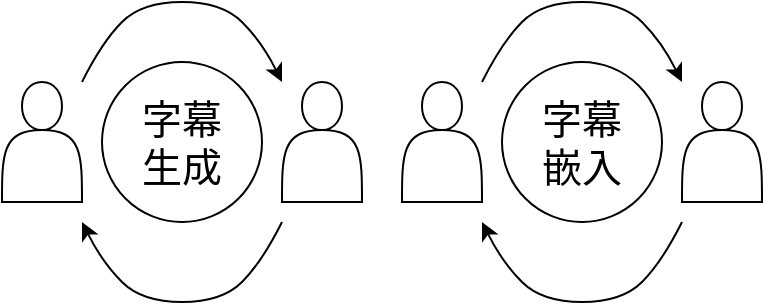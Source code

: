 <mxfile version="22.1.21" type="github">
  <diagram name="第 1 页" id="rorSxHajdFWNhUQEqVoF">
    <mxGraphModel dx="956" dy="543" grid="1" gridSize="10" guides="1" tooltips="1" connect="1" arrows="1" fold="1" page="1" pageScale="1" pageWidth="827" pageHeight="1169" math="0" shadow="0">
      <root>
        <mxCell id="0" />
        <mxCell id="1" parent="0" />
        <mxCell id="jWzeRAEdvX_cFIqDlcHf-3" value="" style="shape=actor;whiteSpace=wrap;html=1;" vertex="1" parent="1">
          <mxGeometry x="350" y="250" width="40" height="60" as="geometry" />
        </mxCell>
        <mxCell id="jWzeRAEdvX_cFIqDlcHf-4" value="" style="shape=actor;whiteSpace=wrap;html=1;" vertex="1" parent="1">
          <mxGeometry x="490" y="250" width="40" height="60" as="geometry" />
        </mxCell>
        <mxCell id="jWzeRAEdvX_cFIqDlcHf-5" value="" style="shape=actor;whiteSpace=wrap;html=1;" vertex="1" parent="1">
          <mxGeometry x="150" y="250" width="40" height="60" as="geometry" />
        </mxCell>
        <mxCell id="jWzeRAEdvX_cFIqDlcHf-6" value="" style="shape=actor;whiteSpace=wrap;html=1;" vertex="1" parent="1">
          <mxGeometry x="290" y="250" width="40" height="60" as="geometry" />
        </mxCell>
        <mxCell id="jWzeRAEdvX_cFIqDlcHf-7" value="&lt;font style=&quot;font-size: 20px;&quot;&gt;字幕&lt;br&gt;嵌入&lt;/font&gt;" style="ellipse;whiteSpace=wrap;html=1;aspect=fixed;" vertex="1" parent="1">
          <mxGeometry x="400" y="240" width="80" height="80" as="geometry" />
        </mxCell>
        <mxCell id="jWzeRAEdvX_cFIqDlcHf-8" value="&lt;font style=&quot;font-size: 20px;&quot;&gt;字幕&lt;br&gt;生成&lt;/font&gt;" style="ellipse;whiteSpace=wrap;html=1;aspect=fixed;" vertex="1" parent="1">
          <mxGeometry x="200" y="240" width="80" height="80" as="geometry" />
        </mxCell>
        <mxCell id="jWzeRAEdvX_cFIqDlcHf-10" value="" style="curved=1;endArrow=classic;html=1;rounded=0;" edge="1" parent="1">
          <mxGeometry width="50" height="50" relative="1" as="geometry">
            <mxPoint x="190" y="250" as="sourcePoint" />
            <mxPoint x="290" y="250" as="targetPoint" />
            <Array as="points">
              <mxPoint x="200" y="230" />
              <mxPoint x="220" y="210" />
              <mxPoint x="260" y="210" />
              <mxPoint x="280" y="230" />
            </Array>
          </mxGeometry>
        </mxCell>
        <mxCell id="jWzeRAEdvX_cFIqDlcHf-11" value="" style="curved=1;endArrow=classic;html=1;rounded=0;" edge="1" parent="1">
          <mxGeometry width="50" height="50" relative="1" as="geometry">
            <mxPoint x="390" y="250" as="sourcePoint" />
            <mxPoint x="490" y="250" as="targetPoint" />
            <Array as="points">
              <mxPoint x="400" y="230" />
              <mxPoint x="420" y="210" />
              <mxPoint x="460" y="210" />
              <mxPoint x="480" y="230" />
            </Array>
          </mxGeometry>
        </mxCell>
        <mxCell id="jWzeRAEdvX_cFIqDlcHf-12" value="" style="curved=1;endArrow=classic;html=1;rounded=0;" edge="1" parent="1">
          <mxGeometry width="50" height="50" relative="1" as="geometry">
            <mxPoint x="290" y="320" as="sourcePoint" />
            <mxPoint x="190" y="320" as="targetPoint" />
            <Array as="points">
              <mxPoint x="280" y="340" />
              <mxPoint x="260" y="360" />
              <mxPoint x="220" y="360" />
              <mxPoint x="200" y="340" />
            </Array>
          </mxGeometry>
        </mxCell>
        <mxCell id="jWzeRAEdvX_cFIqDlcHf-13" value="" style="curved=1;endArrow=classic;html=1;rounded=0;" edge="1" parent="1">
          <mxGeometry width="50" height="50" relative="1" as="geometry">
            <mxPoint x="490" y="320" as="sourcePoint" />
            <mxPoint x="390" y="320" as="targetPoint" />
            <Array as="points">
              <mxPoint x="480" y="340" />
              <mxPoint x="460" y="360" />
              <mxPoint x="420" y="360" />
              <mxPoint x="400" y="340" />
            </Array>
          </mxGeometry>
        </mxCell>
      </root>
    </mxGraphModel>
  </diagram>
</mxfile>
